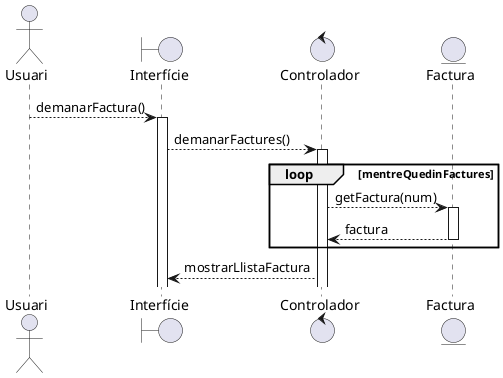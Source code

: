 @startuml
actor Usuari as Us
boundary "Interfície" as In
control "Controlador" as Cont
entity "Factura" as F
Us --> In: demanarFactura()
activate In
In --> Cont: demanarFactures()
activate Cont
loop mentreQuedinFactures
    Cont --> F: getFactura(num)
    activate F
    F --> Cont: factura
    deactivate F
    end
    Cont --> In: mostrarLlistaFactura
@enduml